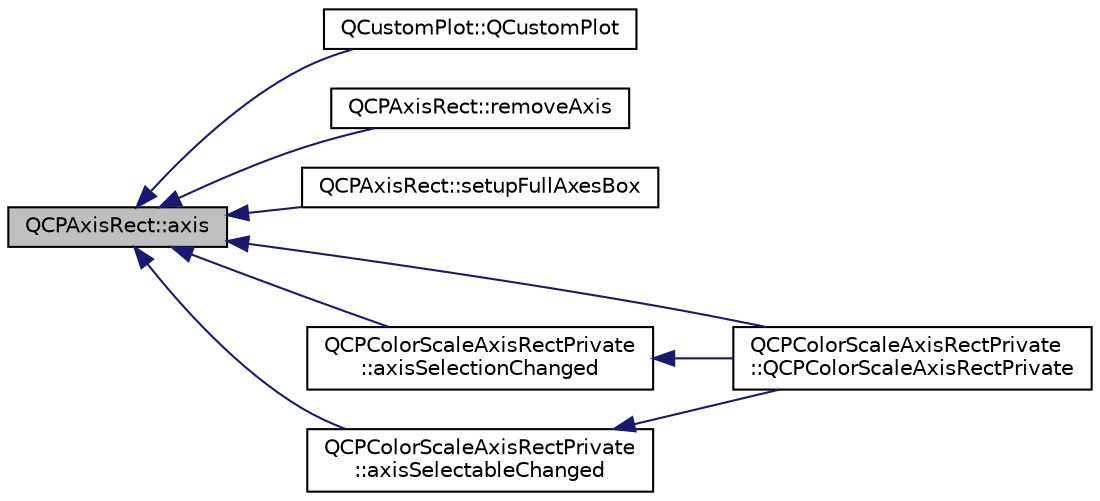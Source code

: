 digraph "QCPAxisRect::axis"
{
  edge [fontname="Helvetica",fontsize="10",labelfontname="Helvetica",labelfontsize="10"];
  node [fontname="Helvetica",fontsize="10",shape=record];
  rankdir="LR";
  Node50 [label="QCPAxisRect::axis",height=0.2,width=0.4,color="black", fillcolor="grey75", style="filled", fontcolor="black"];
  Node50 -> Node51 [dir="back",color="midnightblue",fontsize="10",style="solid",fontname="Helvetica"];
  Node51 [label="QCustomPlot::QCustomPlot",height=0.2,width=0.4,color="black", fillcolor="white", style="filled",URL="$dd/d9b/class_q_custom_plot.html#a45b99626558651a6428b83972b0b34b8"];
  Node50 -> Node52 [dir="back",color="midnightblue",fontsize="10",style="solid",fontname="Helvetica"];
  Node52 [label="QCPAxisRect::removeAxis",height=0.2,width=0.4,color="black", fillcolor="white", style="filled",URL="$d8/dad/class_q_c_p_axis_rect.html#a03c39cd9704f0d36fb6cf980cdddcbaa"];
  Node50 -> Node53 [dir="back",color="midnightblue",fontsize="10",style="solid",fontname="Helvetica"];
  Node53 [label="QCPAxisRect::setupFullAxesBox",height=0.2,width=0.4,color="black", fillcolor="white", style="filled",URL="$d8/dad/class_q_c_p_axis_rect.html#a5fa906175447b14206954f77fc7f1ef4"];
  Node50 -> Node54 [dir="back",color="midnightblue",fontsize="10",style="solid",fontname="Helvetica"];
  Node54 [label="QCPColorScaleAxisRectPrivate\l::QCPColorScaleAxisRectPrivate",height=0.2,width=0.4,color="black", fillcolor="white", style="filled",URL="$df/ddc/class_q_c_p_color_scale_axis_rect_private.html#ad3b242f75dd2b33581364a4e668a80db"];
  Node50 -> Node55 [dir="back",color="midnightblue",fontsize="10",style="solid",fontname="Helvetica"];
  Node55 [label="QCPColorScaleAxisRectPrivate\l::axisSelectionChanged",height=0.2,width=0.4,color="black", fillcolor="white", style="filled",URL="$df/ddc/class_q_c_p_color_scale_axis_rect_private.html#a6112ad4291ac1695d37659cb049d598d"];
  Node55 -> Node54 [dir="back",color="midnightblue",fontsize="10",style="solid",fontname="Helvetica"];
  Node50 -> Node56 [dir="back",color="midnightblue",fontsize="10",style="solid",fontname="Helvetica"];
  Node56 [label="QCPColorScaleAxisRectPrivate\l::axisSelectableChanged",height=0.2,width=0.4,color="black", fillcolor="white", style="filled",URL="$df/ddc/class_q_c_p_color_scale_axis_rect_private.html#a66d2baed86966bb03a6d7c32dc7d59f7"];
  Node56 -> Node54 [dir="back",color="midnightblue",fontsize="10",style="solid",fontname="Helvetica"];
}
